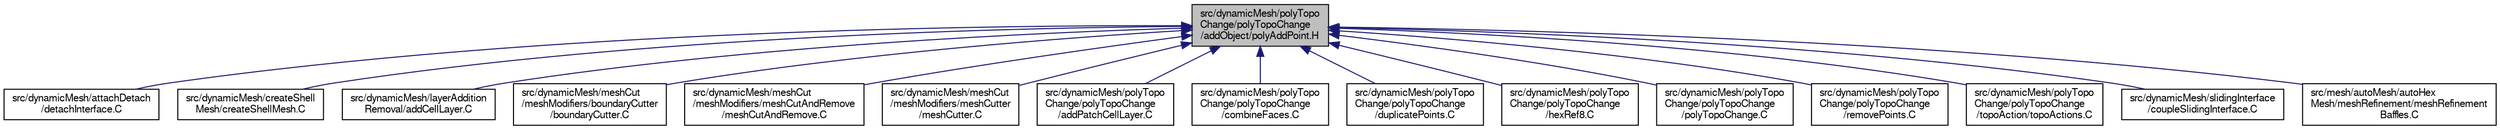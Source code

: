 digraph "src/dynamicMesh/polyTopoChange/polyTopoChange/addObject/polyAddPoint.H"
{
  bgcolor="transparent";
  edge [fontname="FreeSans",fontsize="10",labelfontname="FreeSans",labelfontsize="10"];
  node [fontname="FreeSans",fontsize="10",shape=record];
  Node56 [label="src/dynamicMesh/polyTopo\lChange/polyTopoChange\l/addObject/polyAddPoint.H",height=0.2,width=0.4,color="black", fillcolor="grey75", style="filled", fontcolor="black"];
  Node56 -> Node57 [dir="back",color="midnightblue",fontsize="10",style="solid",fontname="FreeSans"];
  Node57 [label="src/dynamicMesh/attachDetach\l/detachInterface.C",height=0.2,width=0.4,color="black",URL="$a00377.html"];
  Node56 -> Node58 [dir="back",color="midnightblue",fontsize="10",style="solid",fontname="FreeSans"];
  Node58 [label="src/dynamicMesh/createShell\lMesh/createShellMesh.C",height=0.2,width=0.4,color="black",URL="$a00395.html"];
  Node56 -> Node59 [dir="back",color="midnightblue",fontsize="10",style="solid",fontname="FreeSans"];
  Node59 [label="src/dynamicMesh/layerAddition\lRemoval/addCellLayer.C",height=0.2,width=0.4,color="black",URL="$a00434.html"];
  Node56 -> Node60 [dir="back",color="midnightblue",fontsize="10",style="solid",fontname="FreeSans"];
  Node60 [label="src/dynamicMesh/meshCut\l/meshModifiers/boundaryCutter\l/boundaryCutter.C",height=0.2,width=0.4,color="black",URL="$a00500.html"];
  Node56 -> Node61 [dir="back",color="midnightblue",fontsize="10",style="solid",fontname="FreeSans"];
  Node61 [label="src/dynamicMesh/meshCut\l/meshModifiers/meshCutAndRemove\l/meshCutAndRemove.C",height=0.2,width=0.4,color="black",URL="$a00506.html"];
  Node56 -> Node62 [dir="back",color="midnightblue",fontsize="10",style="solid",fontname="FreeSans"];
  Node62 [label="src/dynamicMesh/meshCut\l/meshModifiers/meshCutter\l/meshCutter.C",height=0.2,width=0.4,color="black",URL="$a00512.html"];
  Node56 -> Node63 [dir="back",color="midnightblue",fontsize="10",style="solid",fontname="FreeSans"];
  Node63 [label="src/dynamicMesh/polyTopo\lChange/polyTopoChange\l/addPatchCellLayer.C",height=0.2,width=0.4,color="black",URL="$a00698.html"];
  Node56 -> Node64 [dir="back",color="midnightblue",fontsize="10",style="solid",fontname="FreeSans"];
  Node64 [label="src/dynamicMesh/polyTopo\lChange/polyTopoChange\l/combineFaces.C",height=0.2,width=0.4,color="black",URL="$a00704.html"];
  Node56 -> Node65 [dir="back",color="midnightblue",fontsize="10",style="solid",fontname="FreeSans"];
  Node65 [label="src/dynamicMesh/polyTopo\lChange/polyTopoChange\l/duplicatePoints.C",height=0.2,width=0.4,color="black",URL="$a00710.html"];
  Node56 -> Node66 [dir="back",color="midnightblue",fontsize="10",style="solid",fontname="FreeSans"];
  Node66 [label="src/dynamicMesh/polyTopo\lChange/polyTopoChange\l/hexRef8.C",height=0.2,width=0.4,color="black",URL="$a00728.html"];
  Node56 -> Node67 [dir="back",color="midnightblue",fontsize="10",style="solid",fontname="FreeSans"];
  Node67 [label="src/dynamicMesh/polyTopo\lChange/polyTopoChange\l/polyTopoChange.C",height=0.2,width=0.4,color="black",URL="$a00752.html"];
  Node56 -> Node68 [dir="back",color="midnightblue",fontsize="10",style="solid",fontname="FreeSans"];
  Node68 [label="src/dynamicMesh/polyTopo\lChange/polyTopoChange\l/removePoints.C",height=0.2,width=0.4,color="black",URL="$a00809.html"];
  Node56 -> Node69 [dir="back",color="midnightblue",fontsize="10",style="solid",fontname="FreeSans"];
  Node69 [label="src/dynamicMesh/polyTopo\lChange/polyTopoChange\l/topoAction/topoActions.C",height=0.2,width=0.4,color="black",URL="$a00824.html"];
  Node56 -> Node70 [dir="back",color="midnightblue",fontsize="10",style="solid",fontname="FreeSans"];
  Node70 [label="src/dynamicMesh/slidingInterface\l/coupleSlidingInterface.C",height=0.2,width=0.4,color="black",URL="$a00848.html"];
  Node56 -> Node71 [dir="back",color="midnightblue",fontsize="10",style="solid",fontname="FreeSans"];
  Node71 [label="src/mesh/autoMesh/autoHex\lMesh/meshRefinement/meshRefinement\lBaffles.C",height=0.2,width=0.4,color="black",URL="$a06923.html"];
}

